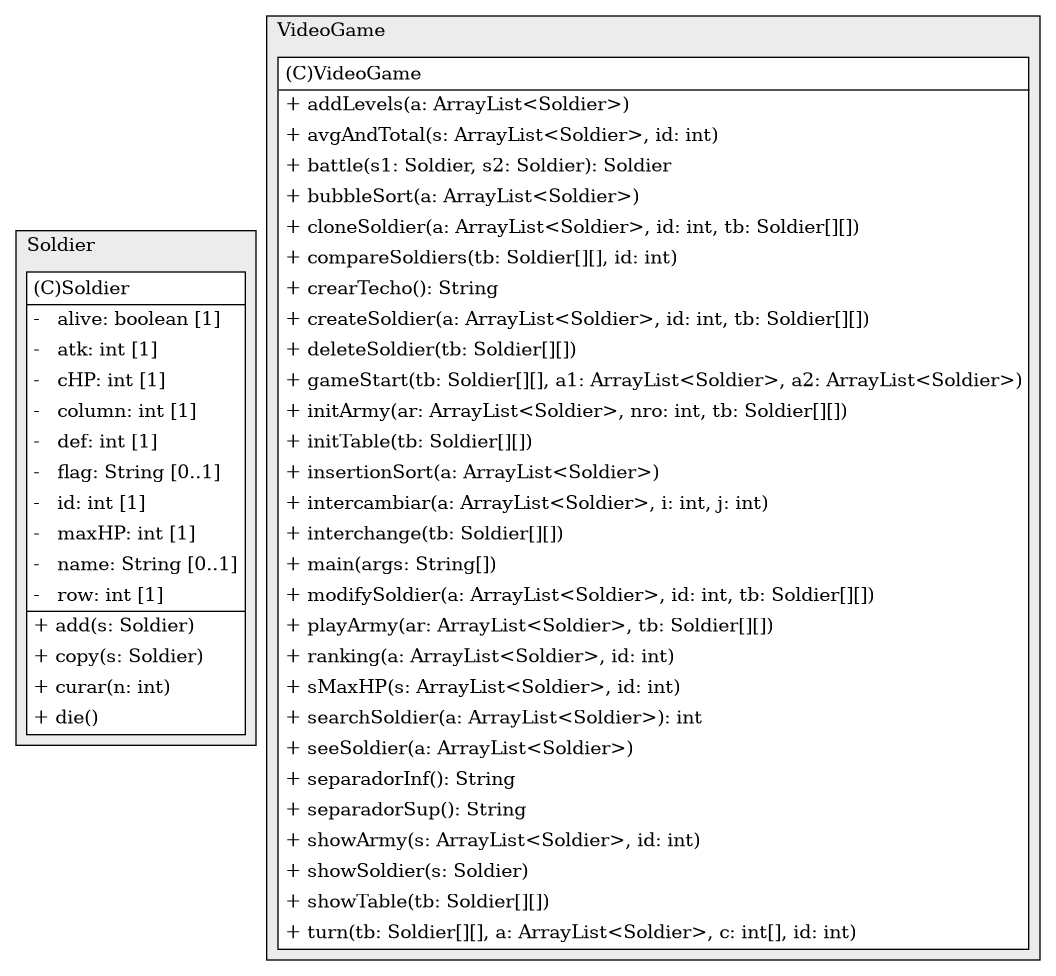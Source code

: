 @startuml

/' diagram meta data start
config=StructureConfiguration;
{
  "projectClassification": {
    "searchMode": "OpenProject", // OpenProject, AllProjects
    "includedProjects": "",
    "pathEndKeywords": "*.impl",
    "isClientPath": "",
    "isClientName": "",
    "isTestPath": "",
    "isTestName": "",
    "isMappingPath": "",
    "isMappingName": "",
    "isDataAccessPath": "",
    "isDataAccessName": "",
    "isDataStructurePath": "",
    "isDataStructureName": "",
    "isInterfaceStructuresPath": "",
    "isInterfaceStructuresName": "",
    "isEntryPointPath": "",
    "isEntryPointName": "",
    "treatFinalFieldsAsMandatory": false
  },
  "graphRestriction": {
    "classPackageExcludeFilter": "",
    "classPackageIncludeFilter": "",
    "classNameExcludeFilter": "",
    "classNameIncludeFilter": "",
    "methodNameExcludeFilter": "",
    "methodNameIncludeFilter": "",
    "removeByInheritance": "", // inheritance/annotation based filtering is done in a second step
    "removeByAnnotation": "",
    "removeByClassPackage": "", // cleanup the graph after inheritance/annotation based filtering is done
    "removeByClassName": "",
    "cutMappings": false,
    "cutEnum": true,
    "cutTests": true,
    "cutClient": true,
    "cutDataAccess": false,
    "cutInterfaceStructures": false,
    "cutDataStructures": false,
    "cutGetterAndSetter": true,
    "cutConstructors": true
  },
  "graphTraversal": {
    "forwardDepth": 6,
    "backwardDepth": 6,
    "classPackageExcludeFilter": "",
    "classPackageIncludeFilter": "",
    "classNameExcludeFilter": "",
    "classNameIncludeFilter": "",
    "methodNameExcludeFilter": "",
    "methodNameIncludeFilter": "",
    "hideMappings": false,
    "hideDataStructures": false,
    "hidePrivateMethods": true,
    "hideInterfaceCalls": true, // indirection: implementation -> interface (is hidden) -> implementation
    "onlyShowApplicationEntryPoints": false, // root node is included
    "useMethodCallsForStructureDiagram": "ForwardOnly" // ForwardOnly, BothDirections, No
  },
  "details": {
    "aggregation": "GroupByClass", // ByClass, GroupByClass, None
    "showClassGenericTypes": true,
    "showMethods": true,
    "showMethodParameterNames": true,
    "showMethodParameterTypes": true,
    "showMethodReturnType": true,
    "showPackageLevels": 2,
    "showDetailedClassStructure": true
  },
  "rootClass": "VideoGame",
  "extensionCallbackMethod": "" // qualified.class.name#methodName - signature: public static String method(String)
}
diagram meta data end '/



digraph g {
    rankdir="TB"
    splines=polyline
    

'nodes 
subgraph cluster_365946526 { 
   	label=Soldier
	labeljust=l
	fillcolor="#ececec"
	style=filled
   
   Soldier365946526[
	label=<<TABLE BORDER="1" CELLBORDER="0" CELLPADDING="4" CELLSPACING="0">
<TR><TD ALIGN="LEFT" >(C)Soldier</TD></TR>
<HR/>
<TR><TD ALIGN="LEFT" >-   alive: boolean [1]</TD></TR>
<TR><TD ALIGN="LEFT" >-   atk: int [1]</TD></TR>
<TR><TD ALIGN="LEFT" >-   cHP: int [1]</TD></TR>
<TR><TD ALIGN="LEFT" >-   column: int [1]</TD></TR>
<TR><TD ALIGN="LEFT" >-   def: int [1]</TD></TR>
<TR><TD ALIGN="LEFT" >-   flag: String [0..1]</TD></TR>
<TR><TD ALIGN="LEFT" >-   id: int [1]</TD></TR>
<TR><TD ALIGN="LEFT" >-   maxHP: int [1]</TD></TR>
<TR><TD ALIGN="LEFT" >-   name: String [0..1]</TD></TR>
<TR><TD ALIGN="LEFT" >-   row: int [1]</TD></TR>
<HR/>
<TR><TD ALIGN="LEFT" >+ add(s: Soldier)</TD></TR>
<TR><TD ALIGN="LEFT" >+ copy(s: Soldier)</TD></TR>
<TR><TD ALIGN="LEFT" >+ curar(n: int)</TD></TR>
<TR><TD ALIGN="LEFT" >+ die()</TD></TR>
</TABLE>>
	style=filled
	margin=0
	shape=plaintext
	fillcolor="#FFFFFF"
];
} 

subgraph cluster_958447891 { 
   	label=VideoGame
	labeljust=l
	fillcolor="#ececec"
	style=filled
   
   VideoGame958447891[
	label=<<TABLE BORDER="1" CELLBORDER="0" CELLPADDING="4" CELLSPACING="0">
<TR><TD ALIGN="LEFT" >(C)VideoGame</TD></TR>
<HR/>
<TR><TD ALIGN="LEFT" >+ addLevels(a: ArrayList&lt;Soldier&gt;)</TD></TR>
<TR><TD ALIGN="LEFT" >+ avgAndTotal(s: ArrayList&lt;Soldier&gt;, id: int)</TD></TR>
<TR><TD ALIGN="LEFT" >+ battle(s1: Soldier, s2: Soldier): Soldier</TD></TR>
<TR><TD ALIGN="LEFT" >+ bubbleSort(a: ArrayList&lt;Soldier&gt;)</TD></TR>
<TR><TD ALIGN="LEFT" >+ cloneSoldier(a: ArrayList&lt;Soldier&gt;, id: int, tb: Soldier[][])</TD></TR>
<TR><TD ALIGN="LEFT" >+ compareSoldiers(tb: Soldier[][], id: int)</TD></TR>
<TR><TD ALIGN="LEFT" >+ crearTecho(): String</TD></TR>
<TR><TD ALIGN="LEFT" >+ createSoldier(a: ArrayList&lt;Soldier&gt;, id: int, tb: Soldier[][])</TD></TR>
<TR><TD ALIGN="LEFT" >+ deleteSoldier(tb: Soldier[][])</TD></TR>
<TR><TD ALIGN="LEFT" >+ gameStart(tb: Soldier[][], a1: ArrayList&lt;Soldier&gt;, a2: ArrayList&lt;Soldier&gt;)</TD></TR>
<TR><TD ALIGN="LEFT" >+ initArmy(ar: ArrayList&lt;Soldier&gt;, nro: int, tb: Soldier[][])</TD></TR>
<TR><TD ALIGN="LEFT" >+ initTable(tb: Soldier[][])</TD></TR>
<TR><TD ALIGN="LEFT" >+ insertionSort(a: ArrayList&lt;Soldier&gt;)</TD></TR>
<TR><TD ALIGN="LEFT" >+ intercambiar(a: ArrayList&lt;Soldier&gt;, i: int, j: int)</TD></TR>
<TR><TD ALIGN="LEFT" >+ interchange(tb: Soldier[][])</TD></TR>
<TR><TD ALIGN="LEFT" >+ main(args: String[])</TD></TR>
<TR><TD ALIGN="LEFT" >+ modifySoldier(a: ArrayList&lt;Soldier&gt;, id: int, tb: Soldier[][])</TD></TR>
<TR><TD ALIGN="LEFT" >+ playArmy(ar: ArrayList&lt;Soldier&gt;, tb: Soldier[][])</TD></TR>
<TR><TD ALIGN="LEFT" >+ ranking(a: ArrayList&lt;Soldier&gt;, id: int)</TD></TR>
<TR><TD ALIGN="LEFT" >+ sMaxHP(s: ArrayList&lt;Soldier&gt;, id: int)</TD></TR>
<TR><TD ALIGN="LEFT" >+ searchSoldier(a: ArrayList&lt;Soldier&gt;): int</TD></TR>
<TR><TD ALIGN="LEFT" >+ seeSoldier(a: ArrayList&lt;Soldier&gt;)</TD></TR>
<TR><TD ALIGN="LEFT" >+ separadorInf(): String</TD></TR>
<TR><TD ALIGN="LEFT" >+ separadorSup(): String</TD></TR>
<TR><TD ALIGN="LEFT" >+ showArmy(s: ArrayList&lt;Soldier&gt;, id: int)</TD></TR>
<TR><TD ALIGN="LEFT" >+ showSoldier(s: Soldier)</TD></TR>
<TR><TD ALIGN="LEFT" >+ showTable(tb: Soldier[][])</TD></TR>
<TR><TD ALIGN="LEFT" >+ turn(tb: Soldier[][], a: ArrayList&lt;Soldier&gt;, c: int[], id: int)</TD></TR>
</TABLE>>
	style=filled
	margin=0
	shape=plaintext
	fillcolor="#FFFFFF"
];
} 

'edges    

    
}
@enduml